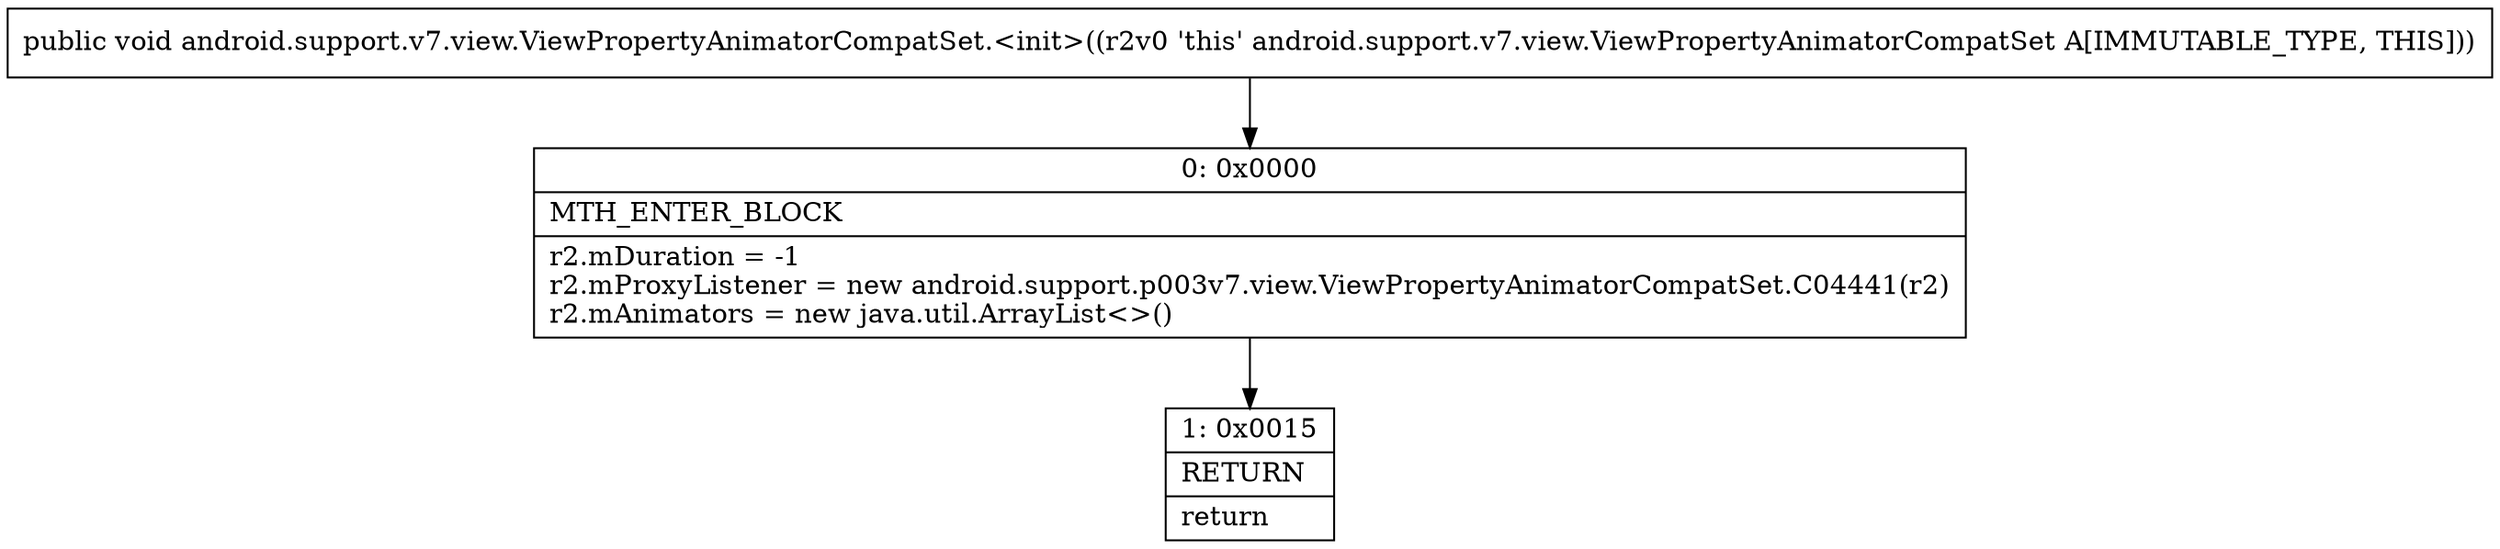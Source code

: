 digraph "CFG forandroid.support.v7.view.ViewPropertyAnimatorCompatSet.\<init\>()V" {
Node_0 [shape=record,label="{0\:\ 0x0000|MTH_ENTER_BLOCK\l|r2.mDuration = \-1\lr2.mProxyListener = new android.support.p003v7.view.ViewPropertyAnimatorCompatSet.C04441(r2)\lr2.mAnimators = new java.util.ArrayList\<\>()\l}"];
Node_1 [shape=record,label="{1\:\ 0x0015|RETURN\l|return\l}"];
MethodNode[shape=record,label="{public void android.support.v7.view.ViewPropertyAnimatorCompatSet.\<init\>((r2v0 'this' android.support.v7.view.ViewPropertyAnimatorCompatSet A[IMMUTABLE_TYPE, THIS])) }"];
MethodNode -> Node_0;
Node_0 -> Node_1;
}

